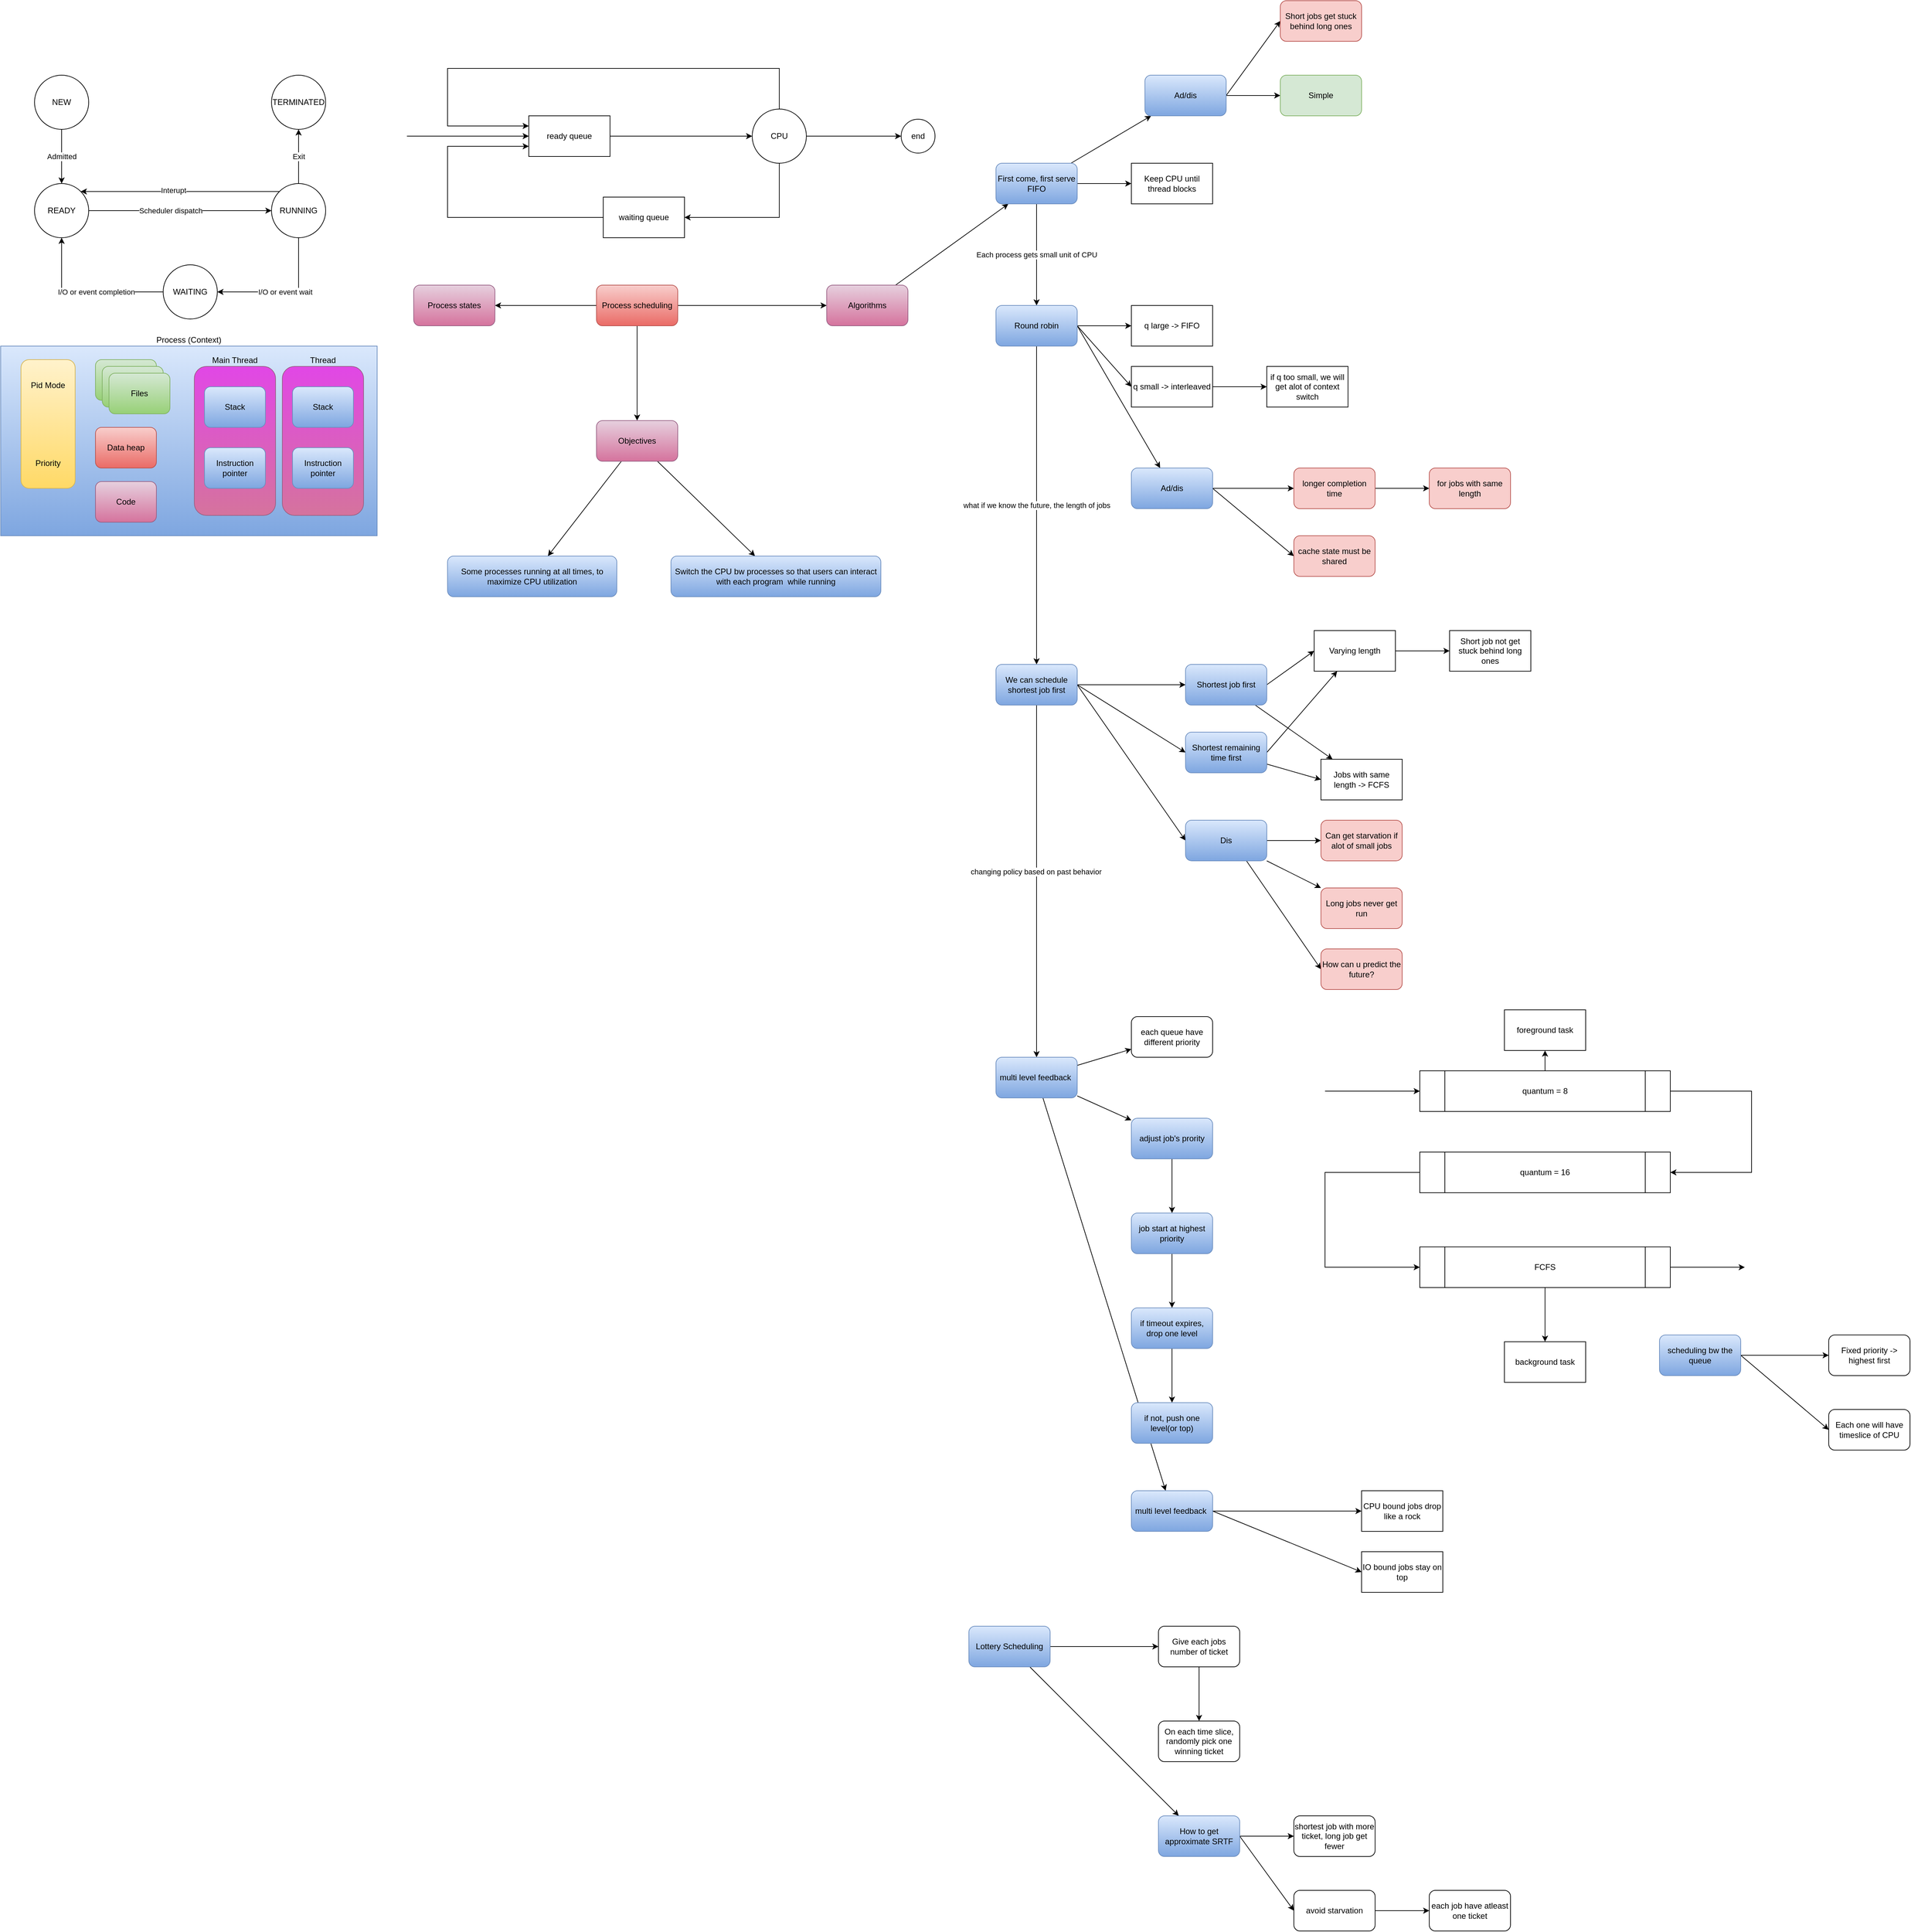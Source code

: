 <mxfile version="15.6.8" type="github">
  <diagram id="YjP2luyD3A1gga2x-_5z" name="Page-1">
    <mxGraphModel dx="3009" dy="1942" grid="1" gridSize="10" guides="1" tooltips="1" connect="1" arrows="1" fold="1" page="1" pageScale="1" pageWidth="827" pageHeight="1169" math="0" shadow="0">
      <root>
        <mxCell id="0" />
        <mxCell id="1" parent="0" />
        <mxCell id="qBSy8Zu0NFItvnrf-ppq-13" value="Admitted" style="edgeStyle=orthogonalEdgeStyle;rounded=0;orthogonalLoop=1;jettySize=auto;html=1;entryX=0.5;entryY=0;entryDx=0;entryDy=0;" edge="1" parent="1" source="qBSy8Zu0NFItvnrf-ppq-14" target="qBSy8Zu0NFItvnrf-ppq-17">
          <mxGeometry relative="1" as="geometry" />
        </mxCell>
        <mxCell id="qBSy8Zu0NFItvnrf-ppq-14" value="NEW" style="ellipse;whiteSpace=wrap;html=1;aspect=fixed;" vertex="1" parent="1">
          <mxGeometry x="-980" y="-1000" width="80" height="80" as="geometry" />
        </mxCell>
        <mxCell id="qBSy8Zu0NFItvnrf-ppq-15" style="edgeStyle=orthogonalEdgeStyle;rounded=0;orthogonalLoop=1;jettySize=auto;html=1;" edge="1" parent="1" source="qBSy8Zu0NFItvnrf-ppq-17" target="qBSy8Zu0NFItvnrf-ppq-25">
          <mxGeometry relative="1" as="geometry" />
        </mxCell>
        <mxCell id="qBSy8Zu0NFItvnrf-ppq-16" value="Scheduler dispatch" style="edgeLabel;html=1;align=center;verticalAlign=middle;resizable=0;points=[];" vertex="1" connectable="0" parent="qBSy8Zu0NFItvnrf-ppq-15">
          <mxGeometry x="-0.109" relative="1" as="geometry">
            <mxPoint as="offset" />
          </mxGeometry>
        </mxCell>
        <mxCell id="qBSy8Zu0NFItvnrf-ppq-17" value="READY" style="ellipse;whiteSpace=wrap;html=1;aspect=fixed;" vertex="1" parent="1">
          <mxGeometry x="-980" y="-840" width="80" height="80" as="geometry" />
        </mxCell>
        <mxCell id="qBSy8Zu0NFItvnrf-ppq-18" style="edgeStyle=orthogonalEdgeStyle;rounded=0;orthogonalLoop=1;jettySize=auto;html=1;entryX=0.5;entryY=1;entryDx=0;entryDy=0;" edge="1" parent="1" source="qBSy8Zu0NFItvnrf-ppq-20" target="qBSy8Zu0NFItvnrf-ppq-17">
          <mxGeometry relative="1" as="geometry" />
        </mxCell>
        <mxCell id="qBSy8Zu0NFItvnrf-ppq-19" value="I/O or event completion" style="edgeLabel;html=1;align=center;verticalAlign=middle;resizable=0;points=[];" vertex="1" connectable="0" parent="qBSy8Zu0NFItvnrf-ppq-18">
          <mxGeometry x="-0.141" relative="1" as="geometry">
            <mxPoint as="offset" />
          </mxGeometry>
        </mxCell>
        <mxCell id="qBSy8Zu0NFItvnrf-ppq-20" value="WAITING" style="ellipse;whiteSpace=wrap;html=1;aspect=fixed;" vertex="1" parent="1">
          <mxGeometry x="-790" y="-720" width="80" height="80" as="geometry" />
        </mxCell>
        <mxCell id="qBSy8Zu0NFItvnrf-ppq-21" value="Exit" style="edgeStyle=orthogonalEdgeStyle;rounded=0;orthogonalLoop=1;jettySize=auto;html=1;entryX=0.5;entryY=1;entryDx=0;entryDy=0;" edge="1" parent="1" source="qBSy8Zu0NFItvnrf-ppq-25" target="qBSy8Zu0NFItvnrf-ppq-26">
          <mxGeometry relative="1" as="geometry" />
        </mxCell>
        <mxCell id="qBSy8Zu0NFItvnrf-ppq-22" style="edgeStyle=orthogonalEdgeStyle;rounded=0;orthogonalLoop=1;jettySize=auto;html=1;exitX=0;exitY=0;exitDx=0;exitDy=0;entryX=1;entryY=0;entryDx=0;entryDy=0;" edge="1" parent="1" source="qBSy8Zu0NFItvnrf-ppq-25" target="qBSy8Zu0NFItvnrf-ppq-17">
          <mxGeometry relative="1" as="geometry" />
        </mxCell>
        <mxCell id="qBSy8Zu0NFItvnrf-ppq-23" value="Interupt" style="edgeLabel;html=1;align=center;verticalAlign=middle;resizable=0;points=[];" vertex="1" connectable="0" parent="qBSy8Zu0NFItvnrf-ppq-22">
          <mxGeometry x="0.066" y="-2" relative="1" as="geometry">
            <mxPoint as="offset" />
          </mxGeometry>
        </mxCell>
        <mxCell id="qBSy8Zu0NFItvnrf-ppq-24" value="I/O or event wait" style="edgeStyle=orthogonalEdgeStyle;rounded=0;orthogonalLoop=1;jettySize=auto;html=1;entryX=1;entryY=0.5;entryDx=0;entryDy=0;" edge="1" parent="1" source="qBSy8Zu0NFItvnrf-ppq-25" target="qBSy8Zu0NFItvnrf-ppq-20">
          <mxGeometry relative="1" as="geometry">
            <Array as="points">
              <mxPoint x="-590" y="-680" />
            </Array>
          </mxGeometry>
        </mxCell>
        <mxCell id="qBSy8Zu0NFItvnrf-ppq-25" value="RUNNING" style="ellipse;whiteSpace=wrap;html=1;aspect=fixed;" vertex="1" parent="1">
          <mxGeometry x="-630" y="-840" width="80" height="80" as="geometry" />
        </mxCell>
        <mxCell id="qBSy8Zu0NFItvnrf-ppq-26" value="TERMINATED" style="ellipse;whiteSpace=wrap;html=1;aspect=fixed;" vertex="1" parent="1">
          <mxGeometry x="-630" y="-1000" width="80" height="80" as="geometry" />
        </mxCell>
        <mxCell id="qBSy8Zu0NFItvnrf-ppq-27" value="Process (Context)" style="rounded=0;whiteSpace=wrap;html=1;gradientColor=#7ea6e0;fillColor=#dae8fc;strokeColor=#6c8ebf;labelPosition=center;verticalLabelPosition=top;align=center;verticalAlign=bottom;textDirection=ltr;arcSize=0;" vertex="1" parent="1">
          <mxGeometry x="-1030" y="-600" width="556" height="280" as="geometry" />
        </mxCell>
        <mxCell id="qBSy8Zu0NFItvnrf-ppq-28" value="Pid Mode&lt;br&gt;&lt;br&gt;&lt;br&gt;&lt;br&gt;&lt;br&gt;&lt;br&gt;&lt;br&gt;&lt;br&gt;Priority" style="rounded=1;whiteSpace=wrap;html=1;gradientColor=#ffd966;fillColor=#fff2cc;strokeColor=#d6b656;" vertex="1" parent="1">
          <mxGeometry x="-1000" y="-580" width="80" height="190" as="geometry" />
        </mxCell>
        <mxCell id="qBSy8Zu0NFItvnrf-ppq-29" value="Files" style="rounded=1;whiteSpace=wrap;html=1;gradientColor=#97d077;fillColor=#d5e8d4;strokeColor=#82b366;" vertex="1" parent="1">
          <mxGeometry x="-890" y="-580" width="90" height="60" as="geometry" />
        </mxCell>
        <mxCell id="qBSy8Zu0NFItvnrf-ppq-30" value="Files" style="rounded=1;whiteSpace=wrap;html=1;gradientColor=#97d077;fillColor=#d5e8d4;strokeColor=#82b366;" vertex="1" parent="1">
          <mxGeometry x="-880" y="-570" width="90" height="60" as="geometry" />
        </mxCell>
        <mxCell id="qBSy8Zu0NFItvnrf-ppq-31" value="Files" style="rounded=1;whiteSpace=wrap;html=1;gradientColor=#97d077;fillColor=#d5e8d4;strokeColor=#82b366;" vertex="1" parent="1">
          <mxGeometry x="-870" y="-560" width="90" height="60" as="geometry" />
        </mxCell>
        <mxCell id="qBSy8Zu0NFItvnrf-ppq-32" value="Data heap" style="rounded=1;whiteSpace=wrap;html=1;gradientColor=#ea6b66;fillColor=#f8cecc;strokeColor=#b85450;" vertex="1" parent="1">
          <mxGeometry x="-890" y="-480" width="90" height="60" as="geometry" />
        </mxCell>
        <mxCell id="qBSy8Zu0NFItvnrf-ppq-33" value="Code" style="rounded=1;whiteSpace=wrap;html=1;gradientColor=#d5739d;fillColor=#e6d0de;strokeColor=#996185;" vertex="1" parent="1">
          <mxGeometry x="-890" y="-400" width="90" height="60" as="geometry" />
        </mxCell>
        <mxCell id="qBSy8Zu0NFItvnrf-ppq-34" value="Main Thread" style="rounded=1;whiteSpace=wrap;html=1;gradientColor=#d5739d;fillColor=#E147E6;strokeColor=#996185;labelPosition=center;verticalLabelPosition=top;align=center;verticalAlign=bottom;" vertex="1" parent="1">
          <mxGeometry x="-744" y="-570" width="120" height="220" as="geometry" />
        </mxCell>
        <mxCell id="qBSy8Zu0NFItvnrf-ppq-35" value="Stack" style="rounded=1;whiteSpace=wrap;html=1;gradientColor=#7ea6e0;fillColor=#dae8fc;strokeColor=#6c8ebf;" vertex="1" parent="1">
          <mxGeometry x="-729" y="-540" width="90" height="60" as="geometry" />
        </mxCell>
        <mxCell id="qBSy8Zu0NFItvnrf-ppq-36" value="Instruction pointer" style="rounded=1;whiteSpace=wrap;html=1;gradientColor=#7ea6e0;fillColor=#dae8fc;strokeColor=#6c8ebf;" vertex="1" parent="1">
          <mxGeometry x="-729" y="-450" width="90" height="60" as="geometry" />
        </mxCell>
        <mxCell id="qBSy8Zu0NFItvnrf-ppq-37" value="Thread" style="rounded=1;whiteSpace=wrap;html=1;gradientColor=#d5739d;fillColor=#E147E6;strokeColor=#996185;labelPosition=center;verticalLabelPosition=top;align=center;verticalAlign=bottom;" vertex="1" parent="1">
          <mxGeometry x="-614" y="-570" width="120" height="220" as="geometry" />
        </mxCell>
        <mxCell id="qBSy8Zu0NFItvnrf-ppq-38" value="Stack" style="rounded=1;whiteSpace=wrap;html=1;gradientColor=#7ea6e0;fillColor=#dae8fc;strokeColor=#6c8ebf;" vertex="1" parent="1">
          <mxGeometry x="-599" y="-540" width="90" height="60" as="geometry" />
        </mxCell>
        <mxCell id="qBSy8Zu0NFItvnrf-ppq-39" value="Instruction pointer" style="rounded=1;whiteSpace=wrap;html=1;gradientColor=#7ea6e0;fillColor=#dae8fc;strokeColor=#6c8ebf;" vertex="1" parent="1">
          <mxGeometry x="-599" y="-450" width="90" height="60" as="geometry" />
        </mxCell>
        <mxCell id="qBSy8Zu0NFItvnrf-ppq-42" value="" style="rounded=0;orthogonalLoop=1;jettySize=auto;html=1;" edge="1" parent="1" source="qBSy8Zu0NFItvnrf-ppq-40" target="qBSy8Zu0NFItvnrf-ppq-41">
          <mxGeometry relative="1" as="geometry" />
        </mxCell>
        <mxCell id="qBSy8Zu0NFItvnrf-ppq-49" value="" style="edgeStyle=none;rounded=0;orthogonalLoop=1;jettySize=auto;html=1;" edge="1" parent="1" source="qBSy8Zu0NFItvnrf-ppq-40" target="qBSy8Zu0NFItvnrf-ppq-48">
          <mxGeometry relative="1" as="geometry" />
        </mxCell>
        <mxCell id="qBSy8Zu0NFItvnrf-ppq-61" value="" style="edgeStyle=none;rounded=0;orthogonalLoop=1;jettySize=auto;html=1;" edge="1" parent="1" source="qBSy8Zu0NFItvnrf-ppq-40" target="qBSy8Zu0NFItvnrf-ppq-60">
          <mxGeometry relative="1" as="geometry" />
        </mxCell>
        <mxCell id="qBSy8Zu0NFItvnrf-ppq-40" value="Process scheduling" style="rounded=1;whiteSpace=wrap;html=1;fillColor=#f8cecc;strokeColor=#b85450;gradientColor=#ea6b66;" vertex="1" parent="1">
          <mxGeometry x="-150" y="-690" width="120" height="60" as="geometry" />
        </mxCell>
        <mxCell id="qBSy8Zu0NFItvnrf-ppq-44" value="" style="edgeStyle=none;rounded=0;orthogonalLoop=1;jettySize=auto;html=1;" edge="1" parent="1" source="qBSy8Zu0NFItvnrf-ppq-41" target="qBSy8Zu0NFItvnrf-ppq-43">
          <mxGeometry relative="1" as="geometry" />
        </mxCell>
        <mxCell id="qBSy8Zu0NFItvnrf-ppq-47" style="edgeStyle=none;rounded=0;orthogonalLoop=1;jettySize=auto;html=1;exitX=0.75;exitY=1;exitDx=0;exitDy=0;" edge="1" parent="1" source="qBSy8Zu0NFItvnrf-ppq-41" target="qBSy8Zu0NFItvnrf-ppq-46">
          <mxGeometry relative="1" as="geometry" />
        </mxCell>
        <mxCell id="qBSy8Zu0NFItvnrf-ppq-41" value="Objectives" style="rounded=1;whiteSpace=wrap;html=1;fillColor=#e6d0de;strokeColor=#996185;gradientColor=#d5739d;" vertex="1" parent="1">
          <mxGeometry x="-150" y="-490" width="120" height="60" as="geometry" />
        </mxCell>
        <mxCell id="qBSy8Zu0NFItvnrf-ppq-43" value="Some processes running at all times, to maximize CPU utilization" style="rounded=1;whiteSpace=wrap;html=1;fillColor=#dae8fc;strokeColor=#6c8ebf;gradientColor=#7ea6e0;" vertex="1" parent="1">
          <mxGeometry x="-370" y="-290" width="250" height="60" as="geometry" />
        </mxCell>
        <mxCell id="qBSy8Zu0NFItvnrf-ppq-46" value="Switch the CPU bw processes so that users can interact with each program&amp;nbsp; while running" style="rounded=1;whiteSpace=wrap;html=1;fillColor=#dae8fc;strokeColor=#6c8ebf;gradientColor=#7ea6e0;" vertex="1" parent="1">
          <mxGeometry x="-40" y="-290" width="310" height="60" as="geometry" />
        </mxCell>
        <mxCell id="qBSy8Zu0NFItvnrf-ppq-48" value="Process states" style="rounded=1;whiteSpace=wrap;html=1;fillColor=#e6d0de;strokeColor=#996185;gradientColor=#d5739d;" vertex="1" parent="1">
          <mxGeometry x="-420" y="-690" width="120" height="60" as="geometry" />
        </mxCell>
        <mxCell id="qBSy8Zu0NFItvnrf-ppq-53" style="edgeStyle=none;rounded=0;orthogonalLoop=1;jettySize=auto;html=1;" edge="1" parent="1" source="qBSy8Zu0NFItvnrf-ppq-50" target="qBSy8Zu0NFItvnrf-ppq-52">
          <mxGeometry relative="1" as="geometry" />
        </mxCell>
        <mxCell id="qBSy8Zu0NFItvnrf-ppq-50" value="ready queue" style="rounded=0;whiteSpace=wrap;html=1;" vertex="1" parent="1">
          <mxGeometry x="-250" y="-940" width="120" height="60" as="geometry" />
        </mxCell>
        <mxCell id="qBSy8Zu0NFItvnrf-ppq-57" style="edgeStyle=none;rounded=0;orthogonalLoop=1;jettySize=auto;html=1;entryX=0;entryY=0.75;entryDx=0;entryDy=0;" edge="1" parent="1" source="qBSy8Zu0NFItvnrf-ppq-51" target="qBSy8Zu0NFItvnrf-ppq-50">
          <mxGeometry relative="1" as="geometry">
            <Array as="points">
              <mxPoint x="-370" y="-790" />
              <mxPoint x="-370" y="-895" />
            </Array>
          </mxGeometry>
        </mxCell>
        <mxCell id="qBSy8Zu0NFItvnrf-ppq-51" value="waiting queue" style="rounded=0;whiteSpace=wrap;html=1;" vertex="1" parent="1">
          <mxGeometry x="-140" y="-820" width="120" height="60" as="geometry" />
        </mxCell>
        <mxCell id="qBSy8Zu0NFItvnrf-ppq-55" value="" style="edgeStyle=none;rounded=0;orthogonalLoop=1;jettySize=auto;html=1;" edge="1" parent="1" source="qBSy8Zu0NFItvnrf-ppq-52" target="qBSy8Zu0NFItvnrf-ppq-54">
          <mxGeometry relative="1" as="geometry" />
        </mxCell>
        <mxCell id="qBSy8Zu0NFItvnrf-ppq-56" style="edgeStyle=none;rounded=0;orthogonalLoop=1;jettySize=auto;html=1;entryX=1;entryY=0.5;entryDx=0;entryDy=0;" edge="1" parent="1" source="qBSy8Zu0NFItvnrf-ppq-52" target="qBSy8Zu0NFItvnrf-ppq-51">
          <mxGeometry relative="1" as="geometry">
            <Array as="points">
              <mxPoint x="120" y="-790" />
            </Array>
          </mxGeometry>
        </mxCell>
        <mxCell id="qBSy8Zu0NFItvnrf-ppq-59" style="edgeStyle=none;rounded=0;orthogonalLoop=1;jettySize=auto;html=1;entryX=0;entryY=0.25;entryDx=0;entryDy=0;" edge="1" parent="1" source="qBSy8Zu0NFItvnrf-ppq-52" target="qBSy8Zu0NFItvnrf-ppq-50">
          <mxGeometry relative="1" as="geometry">
            <Array as="points">
              <mxPoint x="120" y="-1010" />
              <mxPoint x="-370" y="-1010" />
              <mxPoint x="-370" y="-925" />
            </Array>
          </mxGeometry>
        </mxCell>
        <mxCell id="qBSy8Zu0NFItvnrf-ppq-52" value="CPU" style="ellipse;whiteSpace=wrap;html=1;aspect=fixed;" vertex="1" parent="1">
          <mxGeometry x="80" y="-950" width="80" height="80" as="geometry" />
        </mxCell>
        <mxCell id="qBSy8Zu0NFItvnrf-ppq-54" value="end" style="ellipse;whiteSpace=wrap;html=1;aspect=fixed;" vertex="1" parent="1">
          <mxGeometry x="300" y="-935" width="50" height="50" as="geometry" />
        </mxCell>
        <mxCell id="qBSy8Zu0NFItvnrf-ppq-58" style="edgeStyle=none;rounded=0;orthogonalLoop=1;jettySize=auto;html=1;entryX=0;entryY=0.5;entryDx=0;entryDy=0;" edge="1" parent="1" target="qBSy8Zu0NFItvnrf-ppq-50">
          <mxGeometry relative="1" as="geometry">
            <mxPoint x="-430" y="-910" as="sourcePoint" />
            <mxPoint x="-308" y="-921" as="targetPoint" />
          </mxGeometry>
        </mxCell>
        <mxCell id="qBSy8Zu0NFItvnrf-ppq-63" value="" style="edgeStyle=none;rounded=0;orthogonalLoop=1;jettySize=auto;html=1;" edge="1" parent="1" source="qBSy8Zu0NFItvnrf-ppq-60" target="qBSy8Zu0NFItvnrf-ppq-62">
          <mxGeometry relative="1" as="geometry" />
        </mxCell>
        <mxCell id="qBSy8Zu0NFItvnrf-ppq-60" value="Algorithms" style="rounded=1;whiteSpace=wrap;html=1;fillColor=#e6d0de;strokeColor=#996185;gradientColor=#d5739d;" vertex="1" parent="1">
          <mxGeometry x="190" y="-690" width="120" height="60" as="geometry" />
        </mxCell>
        <mxCell id="qBSy8Zu0NFItvnrf-ppq-65" value="" style="edgeStyle=none;rounded=0;orthogonalLoop=1;jettySize=auto;html=1;" edge="1" parent="1" source="qBSy8Zu0NFItvnrf-ppq-62" target="qBSy8Zu0NFItvnrf-ppq-64">
          <mxGeometry relative="1" as="geometry" />
        </mxCell>
        <mxCell id="qBSy8Zu0NFItvnrf-ppq-67" value="" style="edgeStyle=none;rounded=0;orthogonalLoop=1;jettySize=auto;html=1;" edge="1" parent="1" source="qBSy8Zu0NFItvnrf-ppq-62" target="qBSy8Zu0NFItvnrf-ppq-66">
          <mxGeometry relative="1" as="geometry" />
        </mxCell>
        <mxCell id="qBSy8Zu0NFItvnrf-ppq-71" value="Each process gets small unit of CPU" style="edgeStyle=none;rounded=0;orthogonalLoop=1;jettySize=auto;html=1;" edge="1" parent="1" source="qBSy8Zu0NFItvnrf-ppq-62" target="qBSy8Zu0NFItvnrf-ppq-70">
          <mxGeometry relative="1" as="geometry" />
        </mxCell>
        <mxCell id="qBSy8Zu0NFItvnrf-ppq-62" value="First come, first serve&lt;br&gt;FIFO" style="rounded=1;whiteSpace=wrap;html=1;fillColor=#dae8fc;strokeColor=#6c8ebf;gradientColor=#7ea6e0;" vertex="1" parent="1">
          <mxGeometry x="440" y="-870" width="120" height="60" as="geometry" />
        </mxCell>
        <mxCell id="qBSy8Zu0NFItvnrf-ppq-64" value="Keep CPU until thread blocks" style="rounded=0;whiteSpace=wrap;html=1;" vertex="1" parent="1">
          <mxGeometry x="640" y="-870" width="120" height="60" as="geometry" />
        </mxCell>
        <mxCell id="qBSy8Zu0NFItvnrf-ppq-83" value="" style="edgeStyle=none;rounded=0;orthogonalLoop=1;jettySize=auto;html=1;" edge="1" parent="1" source="qBSy8Zu0NFItvnrf-ppq-66" target="qBSy8Zu0NFItvnrf-ppq-82">
          <mxGeometry relative="1" as="geometry" />
        </mxCell>
        <mxCell id="qBSy8Zu0NFItvnrf-ppq-84" style="edgeStyle=none;rounded=0;orthogonalLoop=1;jettySize=auto;html=1;exitX=1;exitY=0.5;exitDx=0;exitDy=0;entryX=0;entryY=0.5;entryDx=0;entryDy=0;" edge="1" parent="1" source="qBSy8Zu0NFItvnrf-ppq-66" target="qBSy8Zu0NFItvnrf-ppq-68">
          <mxGeometry relative="1" as="geometry" />
        </mxCell>
        <mxCell id="qBSy8Zu0NFItvnrf-ppq-66" value="Ad/dis" style="rounded=1;whiteSpace=wrap;html=1;fillColor=#dae8fc;strokeColor=#6c8ebf;gradientColor=#7ea6e0;" vertex="1" parent="1">
          <mxGeometry x="660" y="-1000" width="120" height="60" as="geometry" />
        </mxCell>
        <mxCell id="qBSy8Zu0NFItvnrf-ppq-68" value="Short jobs get stuck behind long ones" style="rounded=1;whiteSpace=wrap;html=1;fillColor=#f8cecc;strokeColor=#b85450;" vertex="1" parent="1">
          <mxGeometry x="860" y="-1110" width="120" height="60" as="geometry" />
        </mxCell>
        <mxCell id="qBSy8Zu0NFItvnrf-ppq-75" value="" style="edgeStyle=none;rounded=0;orthogonalLoop=1;jettySize=auto;html=1;" edge="1" parent="1" source="qBSy8Zu0NFItvnrf-ppq-70" target="qBSy8Zu0NFItvnrf-ppq-74">
          <mxGeometry relative="1" as="geometry" />
        </mxCell>
        <mxCell id="qBSy8Zu0NFItvnrf-ppq-77" style="edgeStyle=none;rounded=0;orthogonalLoop=1;jettySize=auto;html=1;exitX=1;exitY=0.5;exitDx=0;exitDy=0;entryX=0;entryY=0.5;entryDx=0;entryDy=0;" edge="1" parent="1" source="qBSy8Zu0NFItvnrf-ppq-70" target="qBSy8Zu0NFItvnrf-ppq-76">
          <mxGeometry relative="1" as="geometry" />
        </mxCell>
        <mxCell id="qBSy8Zu0NFItvnrf-ppq-81" value="" style="edgeStyle=none;rounded=0;orthogonalLoop=1;jettySize=auto;html=1;exitX=1;exitY=0.5;exitDx=0;exitDy=0;" edge="1" parent="1" source="qBSy8Zu0NFItvnrf-ppq-70" target="qBSy8Zu0NFItvnrf-ppq-80">
          <mxGeometry relative="1" as="geometry" />
        </mxCell>
        <mxCell id="qBSy8Zu0NFItvnrf-ppq-92" value="what if we know the future, the length of jobs" style="edgeStyle=none;rounded=0;orthogonalLoop=1;jettySize=auto;html=1;" edge="1" parent="1" source="qBSy8Zu0NFItvnrf-ppq-70" target="qBSy8Zu0NFItvnrf-ppq-91">
          <mxGeometry relative="1" as="geometry" />
        </mxCell>
        <mxCell id="qBSy8Zu0NFItvnrf-ppq-70" value="Round robin" style="rounded=1;whiteSpace=wrap;html=1;fillColor=#dae8fc;strokeColor=#6c8ebf;gradientColor=#7ea6e0;" vertex="1" parent="1">
          <mxGeometry x="440" y="-660" width="120" height="60" as="geometry" />
        </mxCell>
        <mxCell id="qBSy8Zu0NFItvnrf-ppq-74" value="q large -&amp;gt; FIFO" style="rounded=0;whiteSpace=wrap;html=1;" vertex="1" parent="1">
          <mxGeometry x="640" y="-660" width="120" height="60" as="geometry" />
        </mxCell>
        <mxCell id="qBSy8Zu0NFItvnrf-ppq-79" value="" style="edgeStyle=none;rounded=0;orthogonalLoop=1;jettySize=auto;html=1;" edge="1" parent="1" source="qBSy8Zu0NFItvnrf-ppq-76" target="qBSy8Zu0NFItvnrf-ppq-78">
          <mxGeometry relative="1" as="geometry" />
        </mxCell>
        <mxCell id="qBSy8Zu0NFItvnrf-ppq-76" value="q small -&amp;gt; interleaved" style="rounded=0;whiteSpace=wrap;html=1;" vertex="1" parent="1">
          <mxGeometry x="640" y="-570" width="120" height="60" as="geometry" />
        </mxCell>
        <mxCell id="qBSy8Zu0NFItvnrf-ppq-78" value="if q too small, we will get alot of context switch" style="rounded=0;whiteSpace=wrap;html=1;" vertex="1" parent="1">
          <mxGeometry x="840" y="-570" width="120" height="60" as="geometry" />
        </mxCell>
        <mxCell id="qBSy8Zu0NFItvnrf-ppq-86" value="" style="edgeStyle=none;rounded=0;orthogonalLoop=1;jettySize=auto;html=1;" edge="1" parent="1" source="qBSy8Zu0NFItvnrf-ppq-80" target="qBSy8Zu0NFItvnrf-ppq-85">
          <mxGeometry relative="1" as="geometry" />
        </mxCell>
        <mxCell id="qBSy8Zu0NFItvnrf-ppq-88" style="edgeStyle=none;rounded=0;orthogonalLoop=1;jettySize=auto;html=1;exitX=1;exitY=0.5;exitDx=0;exitDy=0;entryX=0;entryY=0.5;entryDx=0;entryDy=0;" edge="1" parent="1" source="qBSy8Zu0NFItvnrf-ppq-80" target="qBSy8Zu0NFItvnrf-ppq-87">
          <mxGeometry relative="1" as="geometry" />
        </mxCell>
        <mxCell id="qBSy8Zu0NFItvnrf-ppq-80" value="Ad/dis" style="rounded=1;whiteSpace=wrap;html=1;fillColor=#dae8fc;strokeColor=#6c8ebf;gradientColor=#7ea6e0;" vertex="1" parent="1">
          <mxGeometry x="640" y="-420" width="120" height="60" as="geometry" />
        </mxCell>
        <mxCell id="qBSy8Zu0NFItvnrf-ppq-82" value="Simple" style="rounded=1;whiteSpace=wrap;html=1;fillColor=#d5e8d4;strokeColor=#82b366;" vertex="1" parent="1">
          <mxGeometry x="860" y="-1000" width="120" height="60" as="geometry" />
        </mxCell>
        <mxCell id="qBSy8Zu0NFItvnrf-ppq-90" value="" style="edgeStyle=none;rounded=0;orthogonalLoop=1;jettySize=auto;html=1;" edge="1" parent="1" source="qBSy8Zu0NFItvnrf-ppq-85" target="qBSy8Zu0NFItvnrf-ppq-89">
          <mxGeometry relative="1" as="geometry" />
        </mxCell>
        <mxCell id="qBSy8Zu0NFItvnrf-ppq-85" value="longer completion time" style="rounded=1;whiteSpace=wrap;html=1;fillColor=#f8cecc;strokeColor=#b85450;" vertex="1" parent="1">
          <mxGeometry x="880" y="-420" width="120" height="60" as="geometry" />
        </mxCell>
        <mxCell id="qBSy8Zu0NFItvnrf-ppq-87" value="cache state must be shared" style="rounded=1;whiteSpace=wrap;html=1;fillColor=#f8cecc;strokeColor=#b85450;" vertex="1" parent="1">
          <mxGeometry x="880" y="-320" width="120" height="60" as="geometry" />
        </mxCell>
        <mxCell id="qBSy8Zu0NFItvnrf-ppq-89" value="for jobs with same length" style="rounded=1;whiteSpace=wrap;html=1;fillColor=#f8cecc;strokeColor=#b85450;" vertex="1" parent="1">
          <mxGeometry x="1080" y="-420" width="120" height="60" as="geometry" />
        </mxCell>
        <mxCell id="qBSy8Zu0NFItvnrf-ppq-94" value="" style="edgeStyle=none;rounded=0;orthogonalLoop=1;jettySize=auto;html=1;" edge="1" parent="1" source="qBSy8Zu0NFItvnrf-ppq-91" target="qBSy8Zu0NFItvnrf-ppq-93">
          <mxGeometry relative="1" as="geometry" />
        </mxCell>
        <mxCell id="qBSy8Zu0NFItvnrf-ppq-96" style="edgeStyle=none;rounded=0;orthogonalLoop=1;jettySize=auto;html=1;exitX=1;exitY=0.5;exitDx=0;exitDy=0;entryX=0;entryY=0.5;entryDx=0;entryDy=0;" edge="1" parent="1" source="qBSy8Zu0NFItvnrf-ppq-91" target="qBSy8Zu0NFItvnrf-ppq-95">
          <mxGeometry relative="1" as="geometry" />
        </mxCell>
        <mxCell id="qBSy8Zu0NFItvnrf-ppq-115" style="edgeStyle=none;rounded=0;orthogonalLoop=1;jettySize=auto;html=1;exitX=1;exitY=0.5;exitDx=0;exitDy=0;entryX=0;entryY=0.5;entryDx=0;entryDy=0;" edge="1" parent="1" source="qBSy8Zu0NFItvnrf-ppq-91" target="qBSy8Zu0NFItvnrf-ppq-110">
          <mxGeometry relative="1" as="geometry" />
        </mxCell>
        <mxCell id="qBSy8Zu0NFItvnrf-ppq-119" value="" style="edgeStyle=none;rounded=0;orthogonalLoop=1;jettySize=auto;html=1;" edge="1" parent="1" source="qBSy8Zu0NFItvnrf-ppq-91" target="qBSy8Zu0NFItvnrf-ppq-118">
          <mxGeometry relative="1" as="geometry" />
        </mxCell>
        <mxCell id="qBSy8Zu0NFItvnrf-ppq-120" value="changing policy based on past behavior" style="edgeLabel;html=1;align=center;verticalAlign=middle;resizable=0;points=[];" vertex="1" connectable="0" parent="qBSy8Zu0NFItvnrf-ppq-119">
          <mxGeometry x="-0.056" y="-1" relative="1" as="geometry">
            <mxPoint as="offset" />
          </mxGeometry>
        </mxCell>
        <mxCell id="qBSy8Zu0NFItvnrf-ppq-91" value="We can schedule shortest job first" style="rounded=1;whiteSpace=wrap;html=1;fillColor=#dae8fc;strokeColor=#6c8ebf;gradientColor=#7ea6e0;" vertex="1" parent="1">
          <mxGeometry x="440" y="-130" width="120" height="60" as="geometry" />
        </mxCell>
        <mxCell id="qBSy8Zu0NFItvnrf-ppq-101" value="" style="edgeStyle=none;rounded=0;orthogonalLoop=1;jettySize=auto;html=1;" edge="1" parent="1" source="qBSy8Zu0NFItvnrf-ppq-93" target="qBSy8Zu0NFItvnrf-ppq-100">
          <mxGeometry relative="1" as="geometry" />
        </mxCell>
        <mxCell id="qBSy8Zu0NFItvnrf-ppq-104" style="edgeStyle=none;rounded=0;orthogonalLoop=1;jettySize=auto;html=1;exitX=1;exitY=0.5;exitDx=0;exitDy=0;entryX=0;entryY=0.5;entryDx=0;entryDy=0;" edge="1" parent="1" source="qBSy8Zu0NFItvnrf-ppq-93" target="qBSy8Zu0NFItvnrf-ppq-103">
          <mxGeometry relative="1" as="geometry" />
        </mxCell>
        <mxCell id="qBSy8Zu0NFItvnrf-ppq-93" value="Shortest job first" style="rounded=1;whiteSpace=wrap;html=1;fillColor=#dae8fc;strokeColor=#6c8ebf;gradientColor=#7ea6e0;" vertex="1" parent="1">
          <mxGeometry x="720" y="-130" width="120" height="60" as="geometry" />
        </mxCell>
        <mxCell id="qBSy8Zu0NFItvnrf-ppq-102" style="edgeStyle=none;rounded=0;orthogonalLoop=1;jettySize=auto;html=1;entryX=0;entryY=0.5;entryDx=0;entryDy=0;" edge="1" parent="1" source="qBSy8Zu0NFItvnrf-ppq-95" target="qBSy8Zu0NFItvnrf-ppq-100">
          <mxGeometry relative="1" as="geometry" />
        </mxCell>
        <mxCell id="qBSy8Zu0NFItvnrf-ppq-105" style="edgeStyle=none;rounded=0;orthogonalLoop=1;jettySize=auto;html=1;exitX=1;exitY=0.5;exitDx=0;exitDy=0;" edge="1" parent="1" source="qBSy8Zu0NFItvnrf-ppq-95" target="qBSy8Zu0NFItvnrf-ppq-103">
          <mxGeometry relative="1" as="geometry" />
        </mxCell>
        <mxCell id="qBSy8Zu0NFItvnrf-ppq-95" value="Shortest remaining time first" style="rounded=1;whiteSpace=wrap;html=1;fillColor=#dae8fc;strokeColor=#6c8ebf;gradientColor=#7ea6e0;" vertex="1" parent="1">
          <mxGeometry x="720" y="-30" width="120" height="60" as="geometry" />
        </mxCell>
        <mxCell id="qBSy8Zu0NFItvnrf-ppq-100" value="Jobs with same length -&amp;gt; FCFS" style="rounded=0;whiteSpace=wrap;html=1;" vertex="1" parent="1">
          <mxGeometry x="920" y="10" width="120" height="60" as="geometry" />
        </mxCell>
        <mxCell id="qBSy8Zu0NFItvnrf-ppq-107" value="" style="edgeStyle=none;rounded=0;orthogonalLoop=1;jettySize=auto;html=1;" edge="1" parent="1" source="qBSy8Zu0NFItvnrf-ppq-103" target="qBSy8Zu0NFItvnrf-ppq-106">
          <mxGeometry relative="1" as="geometry" />
        </mxCell>
        <mxCell id="qBSy8Zu0NFItvnrf-ppq-103" value="Varying length" style="rounded=0;whiteSpace=wrap;html=1;" vertex="1" parent="1">
          <mxGeometry x="910" y="-180" width="120" height="60" as="geometry" />
        </mxCell>
        <mxCell id="qBSy8Zu0NFItvnrf-ppq-106" value="Short job not get stuck behind long ones" style="rounded=0;whiteSpace=wrap;html=1;" vertex="1" parent="1">
          <mxGeometry x="1110" y="-180" width="120" height="60" as="geometry" />
        </mxCell>
        <mxCell id="qBSy8Zu0NFItvnrf-ppq-112" value="" style="edgeStyle=none;rounded=0;orthogonalLoop=1;jettySize=auto;html=1;" edge="1" parent="1" source="qBSy8Zu0NFItvnrf-ppq-110" target="qBSy8Zu0NFItvnrf-ppq-111">
          <mxGeometry relative="1" as="geometry" />
        </mxCell>
        <mxCell id="qBSy8Zu0NFItvnrf-ppq-114" value="" style="edgeStyle=none;rounded=0;orthogonalLoop=1;jettySize=auto;html=1;" edge="1" parent="1" source="qBSy8Zu0NFItvnrf-ppq-110" target="qBSy8Zu0NFItvnrf-ppq-113">
          <mxGeometry relative="1" as="geometry" />
        </mxCell>
        <mxCell id="qBSy8Zu0NFItvnrf-ppq-117" style="edgeStyle=none;rounded=0;orthogonalLoop=1;jettySize=auto;html=1;exitX=0.75;exitY=1;exitDx=0;exitDy=0;entryX=0;entryY=0.5;entryDx=0;entryDy=0;" edge="1" parent="1" source="qBSy8Zu0NFItvnrf-ppq-110" target="qBSy8Zu0NFItvnrf-ppq-116">
          <mxGeometry relative="1" as="geometry" />
        </mxCell>
        <mxCell id="qBSy8Zu0NFItvnrf-ppq-110" value="Dis" style="rounded=1;whiteSpace=wrap;html=1;fillColor=#dae8fc;strokeColor=#6c8ebf;gradientColor=#7ea6e0;" vertex="1" parent="1">
          <mxGeometry x="720" y="100" width="120" height="60" as="geometry" />
        </mxCell>
        <mxCell id="qBSy8Zu0NFItvnrf-ppq-111" value="Can get starvation if alot of small jobs" style="rounded=1;whiteSpace=wrap;html=1;fillColor=#f8cecc;strokeColor=#b85450;" vertex="1" parent="1">
          <mxGeometry x="920" y="100" width="120" height="60" as="geometry" />
        </mxCell>
        <mxCell id="qBSy8Zu0NFItvnrf-ppq-113" value="Long jobs never get run" style="rounded=1;whiteSpace=wrap;html=1;fillColor=#f8cecc;strokeColor=#b85450;" vertex="1" parent="1">
          <mxGeometry x="920" y="200" width="120" height="60" as="geometry" />
        </mxCell>
        <mxCell id="qBSy8Zu0NFItvnrf-ppq-116" value="How can u predict the future?" style="rounded=1;whiteSpace=wrap;html=1;fillColor=#f8cecc;strokeColor=#b85450;" vertex="1" parent="1">
          <mxGeometry x="920" y="290" width="120" height="60" as="geometry" />
        </mxCell>
        <mxCell id="qBSy8Zu0NFItvnrf-ppq-129" value="" style="edgeStyle=none;rounded=0;orthogonalLoop=1;jettySize=auto;html=1;" edge="1" parent="1" source="qBSy8Zu0NFItvnrf-ppq-118" target="qBSy8Zu0NFItvnrf-ppq-128">
          <mxGeometry relative="1" as="geometry" />
        </mxCell>
        <mxCell id="qBSy8Zu0NFItvnrf-ppq-135" value="" style="edgeStyle=none;rounded=0;orthogonalLoop=1;jettySize=auto;html=1;" edge="1" parent="1" source="qBSy8Zu0NFItvnrf-ppq-118" target="qBSy8Zu0NFItvnrf-ppq-134">
          <mxGeometry relative="1" as="geometry" />
        </mxCell>
        <mxCell id="qBSy8Zu0NFItvnrf-ppq-144" value="" style="edgeStyle=none;rounded=0;orthogonalLoop=1;jettySize=auto;html=1;" edge="1" parent="1" source="qBSy8Zu0NFItvnrf-ppq-118" target="qBSy8Zu0NFItvnrf-ppq-143">
          <mxGeometry relative="1" as="geometry" />
        </mxCell>
        <mxCell id="qBSy8Zu0NFItvnrf-ppq-118" value="multi level feedback&amp;nbsp;" style="rounded=1;whiteSpace=wrap;html=1;fillColor=#dae8fc;strokeColor=#6c8ebf;gradientColor=#7ea6e0;" vertex="1" parent="1">
          <mxGeometry x="440" y="450" width="120" height="60" as="geometry" />
        </mxCell>
        <mxCell id="qBSy8Zu0NFItvnrf-ppq-125" style="edgeStyle=none;rounded=0;orthogonalLoop=1;jettySize=auto;html=1;exitX=1;exitY=0.5;exitDx=0;exitDy=0;entryX=1;entryY=0.5;entryDx=0;entryDy=0;" edge="1" parent="1" source="qBSy8Zu0NFItvnrf-ppq-121" target="qBSy8Zu0NFItvnrf-ppq-122">
          <mxGeometry relative="1" as="geometry">
            <Array as="points">
              <mxPoint x="1556" y="500" />
              <mxPoint x="1556" y="620" />
            </Array>
          </mxGeometry>
        </mxCell>
        <mxCell id="qBSy8Zu0NFItvnrf-ppq-131" value="" style="edgeStyle=none;rounded=0;orthogonalLoop=1;jettySize=auto;html=1;" edge="1" parent="1" source="qBSy8Zu0NFItvnrf-ppq-121" target="qBSy8Zu0NFItvnrf-ppq-130">
          <mxGeometry relative="1" as="geometry" />
        </mxCell>
        <mxCell id="qBSy8Zu0NFItvnrf-ppq-121" value="quantum = 8" style="shape=process;whiteSpace=wrap;html=1;backgroundOutline=1;rounded=0;" vertex="1" parent="1">
          <mxGeometry x="1066" y="470" width="370" height="60" as="geometry" />
        </mxCell>
        <mxCell id="qBSy8Zu0NFItvnrf-ppq-126" style="edgeStyle=none;rounded=0;orthogonalLoop=1;jettySize=auto;html=1;exitX=0;exitY=0.5;exitDx=0;exitDy=0;entryX=0;entryY=0.5;entryDx=0;entryDy=0;" edge="1" parent="1" source="qBSy8Zu0NFItvnrf-ppq-122" target="qBSy8Zu0NFItvnrf-ppq-123">
          <mxGeometry relative="1" as="geometry">
            <Array as="points">
              <mxPoint x="926" y="620" />
              <mxPoint x="926" y="760" />
            </Array>
          </mxGeometry>
        </mxCell>
        <mxCell id="qBSy8Zu0NFItvnrf-ppq-122" value="quantum = 16" style="shape=process;whiteSpace=wrap;html=1;backgroundOutline=1;rounded=0;" vertex="1" parent="1">
          <mxGeometry x="1066" y="590" width="370" height="60" as="geometry" />
        </mxCell>
        <mxCell id="qBSy8Zu0NFItvnrf-ppq-127" style="edgeStyle=none;rounded=0;orthogonalLoop=1;jettySize=auto;html=1;exitX=1;exitY=0.5;exitDx=0;exitDy=0;" edge="1" parent="1" source="qBSy8Zu0NFItvnrf-ppq-123">
          <mxGeometry relative="1" as="geometry">
            <mxPoint x="1546" y="760" as="targetPoint" />
          </mxGeometry>
        </mxCell>
        <mxCell id="qBSy8Zu0NFItvnrf-ppq-133" value="" style="edgeStyle=none;rounded=0;orthogonalLoop=1;jettySize=auto;html=1;" edge="1" parent="1" source="qBSy8Zu0NFItvnrf-ppq-123" target="qBSy8Zu0NFItvnrf-ppq-132">
          <mxGeometry relative="1" as="geometry" />
        </mxCell>
        <mxCell id="qBSy8Zu0NFItvnrf-ppq-123" value="FCFS" style="shape=process;whiteSpace=wrap;html=1;backgroundOutline=1;rounded=0;" vertex="1" parent="1">
          <mxGeometry x="1066" y="730" width="370" height="60" as="geometry" />
        </mxCell>
        <mxCell id="qBSy8Zu0NFItvnrf-ppq-124" value="" style="endArrow=classic;html=1;rounded=0;entryX=0;entryY=0.5;entryDx=0;entryDy=0;" edge="1" parent="1" target="qBSy8Zu0NFItvnrf-ppq-121">
          <mxGeometry width="50" height="50" relative="1" as="geometry">
            <mxPoint x="926" y="500" as="sourcePoint" />
            <mxPoint x="876" y="550" as="targetPoint" />
          </mxGeometry>
        </mxCell>
        <mxCell id="qBSy8Zu0NFItvnrf-ppq-128" value="each queue have different priority" style="rounded=1;whiteSpace=wrap;html=1;" vertex="1" parent="1">
          <mxGeometry x="640" y="390" width="120" height="60" as="geometry" />
        </mxCell>
        <mxCell id="qBSy8Zu0NFItvnrf-ppq-130" value="foreground task" style="whiteSpace=wrap;html=1;rounded=0;" vertex="1" parent="1">
          <mxGeometry x="1191" y="380" width="120" height="60" as="geometry" />
        </mxCell>
        <mxCell id="qBSy8Zu0NFItvnrf-ppq-132" value="background task" style="whiteSpace=wrap;html=1;rounded=0;" vertex="1" parent="1">
          <mxGeometry x="1191" y="870" width="120" height="60" as="geometry" />
        </mxCell>
        <mxCell id="qBSy8Zu0NFItvnrf-ppq-137" value="" style="edgeStyle=none;rounded=0;orthogonalLoop=1;jettySize=auto;html=1;" edge="1" parent="1" source="qBSy8Zu0NFItvnrf-ppq-134" target="qBSy8Zu0NFItvnrf-ppq-136">
          <mxGeometry relative="1" as="geometry" />
        </mxCell>
        <mxCell id="qBSy8Zu0NFItvnrf-ppq-134" value="adjust job&#39;s prority" style="rounded=1;whiteSpace=wrap;html=1;fillColor=#dae8fc;strokeColor=#6c8ebf;gradientColor=#7ea6e0;" vertex="1" parent="1">
          <mxGeometry x="640" y="540" width="120" height="60" as="geometry" />
        </mxCell>
        <mxCell id="qBSy8Zu0NFItvnrf-ppq-140" value="" style="edgeStyle=none;rounded=0;orthogonalLoop=1;jettySize=auto;html=1;" edge="1" parent="1" source="qBSy8Zu0NFItvnrf-ppq-136" target="qBSy8Zu0NFItvnrf-ppq-139">
          <mxGeometry relative="1" as="geometry" />
        </mxCell>
        <mxCell id="qBSy8Zu0NFItvnrf-ppq-136" value="job start at highest priority" style="rounded=1;whiteSpace=wrap;html=1;fillColor=#dae8fc;strokeColor=#6c8ebf;gradientColor=#7ea6e0;" vertex="1" parent="1">
          <mxGeometry x="640" y="680" width="120" height="60" as="geometry" />
        </mxCell>
        <mxCell id="qBSy8Zu0NFItvnrf-ppq-142" value="" style="edgeStyle=none;rounded=0;orthogonalLoop=1;jettySize=auto;html=1;" edge="1" parent="1" source="qBSy8Zu0NFItvnrf-ppq-139" target="qBSy8Zu0NFItvnrf-ppq-141">
          <mxGeometry relative="1" as="geometry" />
        </mxCell>
        <mxCell id="qBSy8Zu0NFItvnrf-ppq-139" value="if timeout expires, drop one level" style="rounded=1;whiteSpace=wrap;html=1;fillColor=#dae8fc;strokeColor=#6c8ebf;gradientColor=#7ea6e0;" vertex="1" parent="1">
          <mxGeometry x="640" y="820" width="120" height="60" as="geometry" />
        </mxCell>
        <mxCell id="qBSy8Zu0NFItvnrf-ppq-141" value="if not, push one level(or top)" style="rounded=1;whiteSpace=wrap;html=1;fillColor=#dae8fc;strokeColor=#6c8ebf;gradientColor=#7ea6e0;" vertex="1" parent="1">
          <mxGeometry x="640" y="960" width="120" height="60" as="geometry" />
        </mxCell>
        <mxCell id="qBSy8Zu0NFItvnrf-ppq-146" value="" style="edgeStyle=none;rounded=0;orthogonalLoop=1;jettySize=auto;html=1;" edge="1" parent="1" source="qBSy8Zu0NFItvnrf-ppq-143" target="qBSy8Zu0NFItvnrf-ppq-145">
          <mxGeometry relative="1" as="geometry" />
        </mxCell>
        <mxCell id="qBSy8Zu0NFItvnrf-ppq-149" style="edgeStyle=none;rounded=0;orthogonalLoop=1;jettySize=auto;html=1;exitX=1;exitY=0.5;exitDx=0;exitDy=0;entryX=0;entryY=0.5;entryDx=0;entryDy=0;" edge="1" parent="1" source="qBSy8Zu0NFItvnrf-ppq-143" target="qBSy8Zu0NFItvnrf-ppq-148">
          <mxGeometry relative="1" as="geometry" />
        </mxCell>
        <mxCell id="qBSy8Zu0NFItvnrf-ppq-143" value="multi level feedback&amp;nbsp;" style="rounded=1;whiteSpace=wrap;html=1;fillColor=#dae8fc;strokeColor=#6c8ebf;gradientColor=#7ea6e0;" vertex="1" parent="1">
          <mxGeometry x="640" y="1090" width="120" height="60" as="geometry" />
        </mxCell>
        <mxCell id="qBSy8Zu0NFItvnrf-ppq-145" value="CPU bound jobs drop like a rock" style="rounded=0;whiteSpace=wrap;html=1;" vertex="1" parent="1">
          <mxGeometry x="980" y="1090" width="120" height="60" as="geometry" />
        </mxCell>
        <mxCell id="qBSy8Zu0NFItvnrf-ppq-148" value="IO bound jobs stay on top" style="rounded=0;whiteSpace=wrap;html=1;" vertex="1" parent="1">
          <mxGeometry x="980" y="1180" width="120" height="60" as="geometry" />
        </mxCell>
        <mxCell id="qBSy8Zu0NFItvnrf-ppq-152" value="" style="edgeStyle=none;rounded=0;orthogonalLoop=1;jettySize=auto;html=1;" edge="1" parent="1" source="qBSy8Zu0NFItvnrf-ppq-150" target="qBSy8Zu0NFItvnrf-ppq-151">
          <mxGeometry relative="1" as="geometry" />
        </mxCell>
        <mxCell id="qBSy8Zu0NFItvnrf-ppq-155" style="edgeStyle=none;rounded=0;orthogonalLoop=1;jettySize=auto;html=1;exitX=1;exitY=0.5;exitDx=0;exitDy=0;entryX=0;entryY=0.5;entryDx=0;entryDy=0;" edge="1" parent="1" source="qBSy8Zu0NFItvnrf-ppq-150" target="qBSy8Zu0NFItvnrf-ppq-154">
          <mxGeometry relative="1" as="geometry" />
        </mxCell>
        <mxCell id="qBSy8Zu0NFItvnrf-ppq-150" value="scheduling bw the queue" style="rounded=1;whiteSpace=wrap;html=1;fillColor=#dae8fc;strokeColor=#6c8ebf;gradientColor=#7ea6e0;" vertex="1" parent="1">
          <mxGeometry x="1420" y="860" width="120" height="60" as="geometry" />
        </mxCell>
        <mxCell id="qBSy8Zu0NFItvnrf-ppq-151" value="Fixed priority -&amp;gt; highest first" style="rounded=1;whiteSpace=wrap;html=1;" vertex="1" parent="1">
          <mxGeometry x="1670" y="860" width="120" height="60" as="geometry" />
        </mxCell>
        <mxCell id="qBSy8Zu0NFItvnrf-ppq-154" value="Each one will have timeslice of CPU" style="rounded=1;whiteSpace=wrap;html=1;" vertex="1" parent="1">
          <mxGeometry x="1670" y="970" width="120" height="60" as="geometry" />
        </mxCell>
        <mxCell id="qBSy8Zu0NFItvnrf-ppq-158" value="" style="edgeStyle=none;rounded=0;orthogonalLoop=1;jettySize=auto;html=1;" edge="1" parent="1" source="qBSy8Zu0NFItvnrf-ppq-156" target="qBSy8Zu0NFItvnrf-ppq-157">
          <mxGeometry relative="1" as="geometry" />
        </mxCell>
        <mxCell id="qBSy8Zu0NFItvnrf-ppq-164" value="" style="edgeStyle=none;rounded=0;orthogonalLoop=1;jettySize=auto;html=1;" edge="1" parent="1" source="qBSy8Zu0NFItvnrf-ppq-156" target="qBSy8Zu0NFItvnrf-ppq-163">
          <mxGeometry relative="1" as="geometry" />
        </mxCell>
        <mxCell id="qBSy8Zu0NFItvnrf-ppq-156" value="Lottery Scheduling" style="rounded=1;whiteSpace=wrap;html=1;fillColor=#dae8fc;strokeColor=#6c8ebf;gradientColor=#7ea6e0;" vertex="1" parent="1">
          <mxGeometry x="400" y="1290" width="120" height="60" as="geometry" />
        </mxCell>
        <mxCell id="qBSy8Zu0NFItvnrf-ppq-160" value="" style="edgeStyle=none;rounded=0;orthogonalLoop=1;jettySize=auto;html=1;" edge="1" parent="1" source="qBSy8Zu0NFItvnrf-ppq-157" target="qBSy8Zu0NFItvnrf-ppq-159">
          <mxGeometry relative="1" as="geometry" />
        </mxCell>
        <mxCell id="qBSy8Zu0NFItvnrf-ppq-157" value="Give each jobs number of ticket" style="rounded=1;whiteSpace=wrap;html=1;" vertex="1" parent="1">
          <mxGeometry x="680" y="1290" width="120" height="60" as="geometry" />
        </mxCell>
        <mxCell id="qBSy8Zu0NFItvnrf-ppq-159" value="On each time slice, randomly pick one winning ticket" style="rounded=1;whiteSpace=wrap;html=1;" vertex="1" parent="1">
          <mxGeometry x="680" y="1430" width="120" height="60" as="geometry" />
        </mxCell>
        <mxCell id="qBSy8Zu0NFItvnrf-ppq-166" value="" style="edgeStyle=none;rounded=0;orthogonalLoop=1;jettySize=auto;html=1;" edge="1" parent="1" source="qBSy8Zu0NFItvnrf-ppq-163" target="qBSy8Zu0NFItvnrf-ppq-165">
          <mxGeometry relative="1" as="geometry" />
        </mxCell>
        <mxCell id="qBSy8Zu0NFItvnrf-ppq-169" style="edgeStyle=none;rounded=0;orthogonalLoop=1;jettySize=auto;html=1;exitX=1;exitY=0.5;exitDx=0;exitDy=0;entryX=0;entryY=0.5;entryDx=0;entryDy=0;" edge="1" parent="1" source="qBSy8Zu0NFItvnrf-ppq-163" target="qBSy8Zu0NFItvnrf-ppq-168">
          <mxGeometry relative="1" as="geometry" />
        </mxCell>
        <mxCell id="qBSy8Zu0NFItvnrf-ppq-163" value="How to get approximate SRTF" style="rounded=1;whiteSpace=wrap;html=1;fillColor=#dae8fc;strokeColor=#6c8ebf;gradientColor=#7ea6e0;" vertex="1" parent="1">
          <mxGeometry x="680" y="1570" width="120" height="60" as="geometry" />
        </mxCell>
        <mxCell id="qBSy8Zu0NFItvnrf-ppq-165" value="shortest job with more ticket, long job get fewer" style="rounded=1;whiteSpace=wrap;html=1;" vertex="1" parent="1">
          <mxGeometry x="880" y="1570" width="120" height="60" as="geometry" />
        </mxCell>
        <mxCell id="qBSy8Zu0NFItvnrf-ppq-171" value="" style="edgeStyle=none;rounded=0;orthogonalLoop=1;jettySize=auto;html=1;" edge="1" parent="1" source="qBSy8Zu0NFItvnrf-ppq-168" target="qBSy8Zu0NFItvnrf-ppq-170">
          <mxGeometry relative="1" as="geometry" />
        </mxCell>
        <mxCell id="qBSy8Zu0NFItvnrf-ppq-168" value="avoid starvation" style="rounded=1;whiteSpace=wrap;html=1;" vertex="1" parent="1">
          <mxGeometry x="880" y="1680" width="120" height="60" as="geometry" />
        </mxCell>
        <mxCell id="qBSy8Zu0NFItvnrf-ppq-170" value="each job have atleast one ticket" style="rounded=1;whiteSpace=wrap;html=1;" vertex="1" parent="1">
          <mxGeometry x="1080" y="1680" width="120" height="60" as="geometry" />
        </mxCell>
      </root>
    </mxGraphModel>
  </diagram>
</mxfile>
